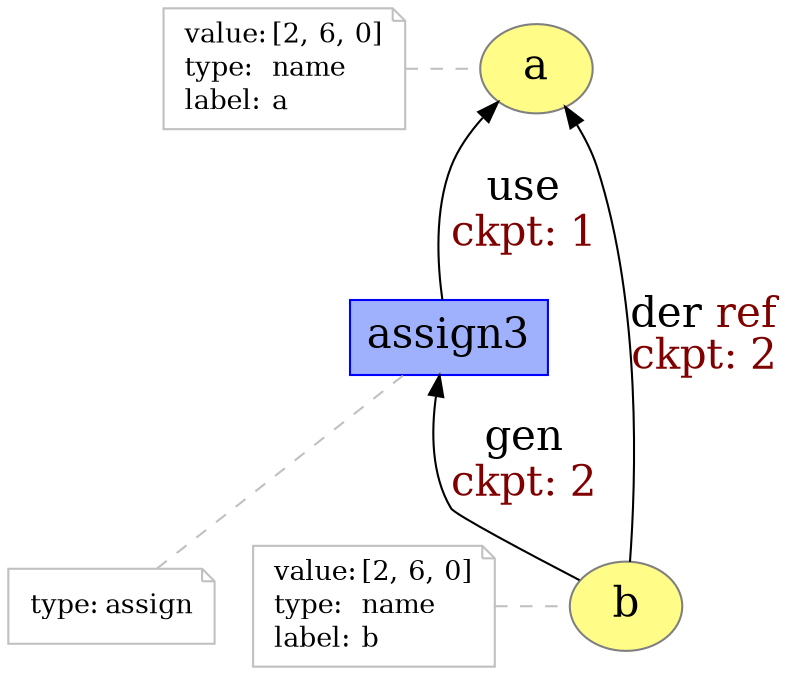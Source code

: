 digraph "PROV" { size="16,12"; rankdir="BT";


"g/a" [fillcolor="#FFFC87",color="#808080",style="filled",label="a",URL="g/a",fontsize="20"]
"g/a-attrs" [color="gray",shape="note",fontsize="13",fontcolor="black",label=<<TABLE cellpadding="0" border="0">
	<TR>
	    <TD align="left">value:</TD>
	    <TD align="left">[2, 6, 0]</TD>
	</TR>
	<TR>
	    <TD align="left">type:</TD>
	    <TD align="left">name</TD>
	</TR>
	<TR>
	    <TD align="left">label:</TD>
	    <TD align="left">a</TD>
	</TR>
</TABLE>>]
"g/a-attrs" -> "g/a" [color="gray",style="dashed",arrowhead="none"]
"g/b" [fillcolor="#FFFC87",color="#808080",style="filled",label="b",URL="g/b",fontsize="20"]
"g/b-attrs" [color="gray",shape="note",fontsize="13",fontcolor="black",label=<<TABLE cellpadding="0" border="0">
	<TR>
	    <TD align="left">value:</TD>
	    <TD align="left">[2, 6, 0]</TD>
	</TR>
	<TR>
	    <TD align="left">type:</TD>
	    <TD align="left">name</TD>
	</TR>
	<TR>
	    <TD align="left">label:</TD>
	    <TD align="left">b</TD>
	</TR>
</TABLE>>]
"g/b-attrs" -> "g/b" [color="gray",style="dashed",arrowhead="none"]
"g/assign3" [fillcolor="#9FB1FC",color="#0000FF",shape="polygon",sides="4",style="filled",label="assign3",URL="g/assign3",fontsize="20"]
"g/assign3-attrs" [color="gray",shape="note",fontsize="13",fontcolor="black",label=<<TABLE cellpadding="0" border="0">
	<TR>
	    <TD align="left">type:</TD>
	    <TD align="left">assign</TD>
	</TR>
</TABLE>>]
"g/assign3-attrs" -> "g/assign3" [color="gray",style="dashed",arrowhead="none"]
"g/b" -> "g/a" [fontsize="20",labeldistance="1",color="black",labelangle="60.0",rotation="20",label=<<font color="black">der</font><font color="#800000">&nbsp;ref<br/>ckpt:&nbsp;2</font>>]
"g/assign3" -> "g/a" [fontsize="20",labeldistance="1",color="black",labelangle="60.0",rotation="20",label=<<font color="black">use</font><font color="#800000"><br/>ckpt:&nbsp;1</font>>]

{rank=same "g/b" "g/b-attrs"}
{rank=same "g/a" "g/a-attrs"}
"g/b" -> "g/assign3" [fontsize="20",labeldistance="1",color="black",labelangle="60.0",rotation="20",label=<<font color="black">gen</font><font color="#800000"><br/>ckpt:&nbsp;2</font>>]
}